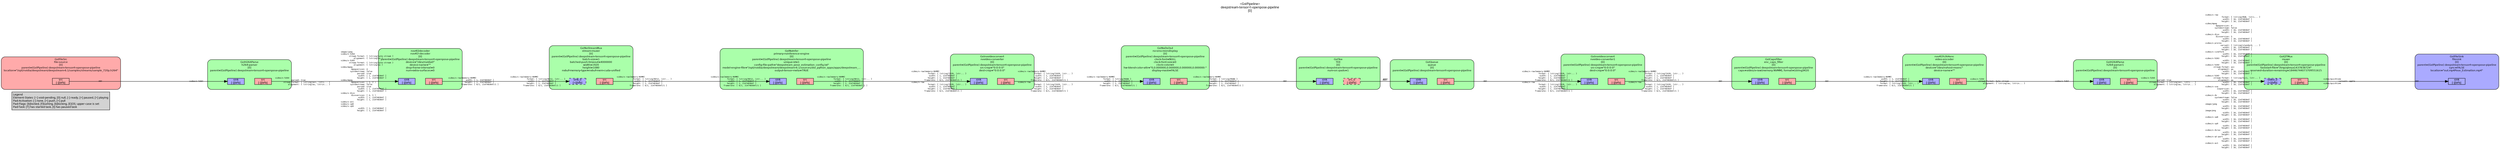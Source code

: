 digraph pipeline {
  rankdir=LR;
  fontname="sans";
  fontsize="10";
  labelloc=t;
  nodesep=.1;
  ranksep=.2;
  label="<GstPipeline>\ndeepstream-tensorrt-openpose-pipeline\n[0]";
  node [style="filled,rounded", shape=box, fontsize="9", fontname="sans", margin="0.0,0.0"];
  edge [labelfontsize="6", fontsize="9", fontname="monospace"];
  
  legend [
    pos="0,0!",
    margin="0.05,0.05",
    style="filled",
    label="Legend\lElement-States: [~] void-pending, [0] null, [-] ready, [=] paused, [>] playing\lPad-Activation: [-] none, [>] push, [<] pull\lPad-Flags: [b]locked, [f]lushing, [b]locking, [E]OS; upper-case is set\lPad-Task: [T] has started task, [t] has paused task\l",
  ];
  subgraph cluster_muxer_0x55f8df1421c0 {
    fontname="Bitstream Vera Sans";
    fontsize="8";
    style="filled,rounded";
    color=black;
    label="GstQTMux\nmuxer\n[0]\nparent=(GstPipeline) deepstream-tensorrt-openpose-pipeline\nfaststart-file=\"/tmp/qtmux1437838724\"\nreserved-duration-remaining=18446744073709551615";
    subgraph cluster_muxer_0x55f8df1421c0_sink {
      label="";
      style="invis";
      muxer_0x55f8df1421c0_video_0_0x55f8df16a370 [color=black, fillcolor="#aaaaff", label="video_0\n[>][bfb]", height="0.2", style="filled,dashed"];
    }

    subgraph cluster_muxer_0x55f8df1421c0_src {
      label="";
      style="invis";
      muxer_0x55f8df1421c0_src_0x55f8df135540 [color=black, fillcolor="#ffaaaa", label="src\n[-][bFb]", height="0.2", style="filled,solid"];
    }

    muxer_0x55f8df1421c0_video_0_0x55f8df16a370 -> muxer_0x55f8df1421c0_src_0x55f8df135540 [style="invis"];
    fillcolor="#aaffaa";
  }

  muxer_0x55f8df1421c0_src_0x55f8df135540 -> filesink_0x55f8df0f0cb0_sink_0x55f8df1342c0 [labeldistance="10", labelangle="0", label="                                                  ", taillabel="video/quicktime\l             variant: apple\lvideo/quicktime\l", headlabel="ANY"]
  subgraph cluster_h264_parser1_0x55f8de4f0280 {
    fontname="Bitstream Vera Sans";
    fontsize="8";
    style="filled,rounded";
    color=black;
    label="GstH264Parse\nh264-parser1\n[0]\nparent=(GstPipeline) deepstream-tensorrt-openpose-pipeline";
    subgraph cluster_h264_parser1_0x55f8de4f0280_sink {
      label="";
      style="invis";
      h264_parser1_0x55f8de4f0280_sink_0x55f8de4e68c0 [color=black, fillcolor="#aaaaff", label="sink\n[-][bFb]", height="0.2", style="filled,solid"];
    }

    subgraph cluster_h264_parser1_0x55f8de4f0280_src {
      label="";
      style="invis";
      h264_parser1_0x55f8de4f0280_src_0x55f8de4e6b10 [color=black, fillcolor="#ffaaaa", label="src\n[-][bFb]", height="0.2", style="filled,solid"];
    }

    h264_parser1_0x55f8de4f0280_sink_0x55f8de4e68c0 -> h264_parser1_0x55f8de4f0280_src_0x55f8de4e6b10 [style="invis"];
    fillcolor="#aaffaa";
  }

  h264_parser1_0x55f8de4f0280_src_0x55f8de4e6b10 -> muxer_0x55f8df1421c0_video_0_0x55f8df16a370 [labeldistance="10", labelangle="0", label="                                                  ", taillabel="video/x-h264\l              parsed: true\l       stream-format: { (string)avc, (stri... }\l           alignment: { (string)au, (strin... }\l", headlabel="video/x-raw\l              format: { (string)RGB, (stri... }\l               width: [ 16, 2147483647 ]\l              height: [ 16, 2147483647 ]\lvideo/mpeg\l         mpegversion: 4\l        systemstream: false\l               width: [ 16, 2147483647 ]\l              height: [ 16, 2147483647 ]\lvideo/x-divx\l         divxversion: 5\l               width: [ 16, 2147483647 ]\l              height: [ 16, 2147483647 ]\lvideo/x-prores\l             variant: { (string)standard, ... }\l               width: [ 16, 2147483647 ]\l              height: [ 16, 2147483647 ]\lvideo/x-cineform\l               width: [ 16, 2147483647 ]\l              height: [ 16, 2147483647 ]\lvideo/x-h263\l               width: [ 16, 2147483647 ]\l              height: [ 16, 2147483647 ]\lvideo/x-h264\l       stream-format: avc\l           alignment: au\l               width: [ 16, 2147483647 ]\l              height: [ 16, 2147483647 ]\lvideo/x-h265\l       stream-format: { (string)hvc1, (str... }\l           alignment: au\l               width: [ 16, 2147483647 ]\l              height: [ 16, 2147483647 ]\lvideo/x-svq\l          svqversion: 3\l               width: [ 16, 2147483647 ]\l              height: [ 16, 2147483647 ]\lvideo/x-dv\l        systemstream: false\l               width: [ 16, 2147483647 ]\l              height: [ 16, 2147483647 ]\limage/jpeg\l               width: [ 16, 2147483647 ]\l              height: [ 16, 2147483647 ]\limage/png\l               width: [ 16, 2147483647 ]\l              height: [ 16, 2147483647 ]\lvideo/x-vp8\l               width: [ 16, 2147483647 ]\l              height: [ 16, 2147483647 ]\lvideo/x-vp9\l               width: [ 16, 2147483647 ]\l              height: [ 16, 2147483647 ]\lvideo/x-dirac\l               width: [ 16, 2147483647 ]\l              height: [ 16, 2147483647 ]\lvideo/x-qt-part\l               width: [ 16, 2147483647 ]\l              height: [ 16, 2147483647 ]\lvideo/x-av1\l               width: [ 16, 2147483647 ]\l              height: [ 16, 2147483647 ]\l"]
  subgraph cluster_queue_0x55f8df132160 {
    fontname="Bitstream Vera Sans";
    fontsize="8";
    style="filled,rounded";
    color=black;
    label="GstQueue\nqueue\n[0]\nparent=(GstPipeline) deepstream-tensorrt-openpose-pipeline";
    subgraph cluster_queue_0x55f8df132160_sink {
      label="";
      style="invis";
      queue_0x55f8df132160_sink_0x55f8de4e7d90 [color=black, fillcolor="#aaaaff", label="sink\n[-][bFb]", height="0.2", style="filled,solid"];
    }

    subgraph cluster_queue_0x55f8df132160_src {
      label="";
      style="invis";
      queue_0x55f8df132160_src_0x55f8df134070 [color=black, fillcolor="#ffaaaa", label="src\n[-][bFb]", height="0.2", style="filled,solid"];
    }

    queue_0x55f8df132160_sink_0x55f8de4e7d90 -> queue_0x55f8df132160_src_0x55f8df134070 [style="invis"];
    fillcolor="#aaffaa";
  }

  queue_0x55f8df132160_src_0x55f8df134070 -> nvvideo_converter1_0x55f8df116de0_sink_0x55f8df134510 [labeldistance="10", labelangle="0", label="                                                  ", taillabel="ANY", headlabel="video/x-raw(memory:NVMM)\l              format: { (string)I420, (str... }\l               width: [ 1, 2147483647 ]\l              height: [ 1, 2147483647 ]\l           framerate: [ 0/1, 2147483647/1 ]\lvideo/x-raw\l              format: { (string)I420, (str... }\l               width: [ 1, 2147483647 ]\l              height: [ 1, 2147483647 ]\l           framerate: [ 0/1, 2147483647/1 ]\l"]
  subgraph cluster_filesink_0x55f8df0f0cb0 {
    fontname="Bitstream Vera Sans";
    fontsize="8";
    style="filled,rounded";
    color=black;
    label="GstFileSink\nfilesink\n[0]\nparent=(GstPipeline) deepstream-tensorrt-openpose-pipeline\nsync=FALSE\nlocation=\"out.mp4Pose_Estimation.mp4\"";
    subgraph cluster_filesink_0x55f8df0f0cb0_sink {
      label="";
      style="invis";
      filesink_0x55f8df0f0cb0_sink_0x55f8df1342c0 [color=black, fillcolor="#aaaaff", label="sink\n[-][bFb]", height="0.2", style="filled,solid"];
    }

    fillcolor="#aaaaff";
  }

  subgraph cluster_enc_caps_filter_0x55f8df13c1c0 {
    fontname="Bitstream Vera Sans";
    fontsize="8";
    style="filled,rounded";
    color=black;
    label="GstCapsFilter\nenc_caps_filter\n[0]\nparent=(GstPipeline) deepstream-tensorrt-openpose-pipeline\ncaps=video/x-raw(memory:NVMM), format=(string)I420";
    subgraph cluster_enc_caps_filter_0x55f8df13c1c0_sink {
      label="";
      style="invis";
      enc_caps_filter_0x55f8df13c1c0_sink_0x55f8df1350a0 [color=black, fillcolor="#aaaaff", label="sink\n[-][bFb]", height="0.2", style="filled,solid"];
    }

    subgraph cluster_enc_caps_filter_0x55f8df13c1c0_src {
      label="";
      style="invis";
      enc_caps_filter_0x55f8df13c1c0_src_0x55f8df1352f0 [color=black, fillcolor="#ffaaaa", label="src\n[-][bFb]", height="0.2", style="filled,solid"];
    }

    enc_caps_filter_0x55f8df13c1c0_sink_0x55f8df1350a0 -> enc_caps_filter_0x55f8df13c1c0_src_0x55f8df1352f0 [style="invis"];
    fillcolor="#aaffaa";
  }

  enc_caps_filter_0x55f8df13c1c0_src_0x55f8df1352f0 -> video_encoder_0x55f8df0f24b0_sink_0x55f8df134c00 [labeldistance="10", labelangle="0", label="                                                  ", taillabel="ANY", headlabel="video/x-raw(memory:NVMM)\l               width: [ 1, 2147483647 ]\l              height: [ 1, 2147483647 ]\l              format: { (string)I420, (str... }\l           framerate: [ 0/1, 2147483647/1 ]\l"]
  subgraph cluster_video_encoder_0x55f8df0f24b0 {
    fontname="Bitstream Vera Sans";
    fontsize="8";
    style="filled,rounded";
    color=black;
    label="nvv4l2h264enc\nvideo-encoder\n[0]\nparent=(GstPipeline) deepstream-tensorrt-openpose-pipeline\ndevice=\"/dev/nvhost-msenc\"\ndevice-name=\"\"";
    subgraph cluster_video_encoder_0x55f8df0f24b0_sink {
      label="";
      style="invis";
      video_encoder_0x55f8df0f24b0_sink_0x55f8df134c00 [color=black, fillcolor="#aaaaff", label="sink\n[-][bFb]", height="0.2", style="filled,solid"];
    }

    subgraph cluster_video_encoder_0x55f8df0f24b0_src {
      label="";
      style="invis";
      video_encoder_0x55f8df0f24b0_src_0x55f8df134e50 [color=black, fillcolor="#ffaaaa", label="src\n[-][bFb]", height="0.2", style="filled,solid"];
    }

    video_encoder_0x55f8df0f24b0_sink_0x55f8df134c00 -> video_encoder_0x55f8df0f24b0_src_0x55f8df134e50 [style="invis"];
    fillcolor="#aaffaa";
  }

  video_encoder_0x55f8df0f24b0_src_0x55f8df134e50 -> h264_parser1_0x55f8de4f0280_sink_0x55f8de4e68c0 [labeldistance="10", labelangle="0", label="                                                  ", taillabel="video/x-h264\l       stream-format: byte-stream\l           alignment: { (string)au, (strin... }\l", headlabel="video/x-h264\l"]
  subgraph cluster_nvvideo_converter1_0x55f8df116de0 {
    fontname="Bitstream Vera Sans";
    fontsize="8";
    style="filled,rounded";
    color=black;
    label="Gstnvvideoconvert\nnvvideo-converter1\n[0]\nparent=(GstPipeline) deepstream-tensorrt-openpose-pipeline\nsrc-crop=\"0:0:0:0\"\ndest-crop=\"0:0:0:0\"";
    subgraph cluster_nvvideo_converter1_0x55f8df116de0_sink {
      label="";
      style="invis";
      nvvideo_converter1_0x55f8df116de0_sink_0x55f8df134510 [color=black, fillcolor="#aaaaff", label="sink\n[-][bFb]", height="0.2", style="filled,solid"];
    }

    subgraph cluster_nvvideo_converter1_0x55f8df116de0_src {
      label="";
      style="invis";
      nvvideo_converter1_0x55f8df116de0_src_0x55f8df134760 [color=black, fillcolor="#ffaaaa", label="src\n[-][bFb]", height="0.2", style="filled,solid"];
    }

    nvvideo_converter1_0x55f8df116de0_sink_0x55f8df134510 -> nvvideo_converter1_0x55f8df116de0_src_0x55f8df134760 [style="invis"];
    fillcolor="#aaffaa";
  }

  nvvideo_converter1_0x55f8df116de0_src_0x55f8df134760 -> enc_caps_filter_0x55f8df13c1c0_sink_0x55f8df1350a0 [labeldistance="10", labelangle="0", label="                                                  ", taillabel="video/x-raw(memory:NVMM)\l              format: { (string)I420, (str... }\l               width: [ 1, 2147483647 ]\l              height: [ 1, 2147483647 ]\l           framerate: [ 0/1, 2147483647/1 ]\lvideo/x-raw\l              format: { (string)I420, (str... }\l               width: [ 1, 2147483647 ]\l              height: [ 1, 2147483647 ]\l           framerate: [ 0/1, 2147483647/1 ]\l", headlabel="ANY"]
  subgraph cluster_TEE_0x55f8df137000 {
    fontname="Bitstream Vera Sans";
    fontsize="8";
    style="filled,rounded";
    color=black;
    label="GstTee\nTEE\n[0]\nparent=(GstPipeline) deepstream-tensorrt-openpose-pipeline\nnum-src-pads=1";
    subgraph cluster_TEE_0x55f8df137000_sink {
      label="";
      style="invis";
      TEE_0x55f8df137000_sink_0x55f8df1349b0 [color=black, fillcolor="#aaaaff", label="sink\n[-][bFb]", height="0.2", style="filled,solid"];
    }

    subgraph cluster_TEE_0x55f8df137000_src {
      label="";
      style="invis";
      TEE_0x55f8df137000_src_0_0x55f8df228300 [color=black, fillcolor="#ffaaaa", label="src_0\n[-][bFb]", height="0.2", style="filled,dashed"];
    }

    TEE_0x55f8df137000_sink_0x55f8df1349b0 -> TEE_0x55f8df137000_src_0_0x55f8df228300 [style="invis"];
    fillcolor="#aaffaa";
  }

  TEE_0x55f8df137000_src_0_0x55f8df228300 -> queue_0x55f8df132160_sink_0x55f8de4e7d90 [label="ANY"]
  subgraph cluster_nv_onscreendisplay_0x55f8df1688d0 {
    fontname="Bitstream Vera Sans";
    fontsize="8";
    style="filled,rounded";
    color=black;
    label="GstNvDsOsd\nnv-onscreendisplay\n[0]\nparent=(GstPipeline) deepstream-tensorrt-openpose-pipeline\nclock-font=NULL\nclock-font-size=0\nclock-color=0\nhw-blend-color-attr=\"0,0.000000,0.000000,0.000000,0.000000:\"\ndisplay-mask=FALSE";
    subgraph cluster_nv_onscreendisplay_0x55f8df1688d0_sink {
      label="";
      style="invis";
      nv_onscreendisplay_0x55f8df1688d0_sink_0x55f8df135790 [color=black, fillcolor="#aaaaff", label="sink\n[-][bFb]", height="0.2", style="filled,solid"];
    }

    subgraph cluster_nv_onscreendisplay_0x55f8df1688d0_src {
      label="";
      style="invis";
      nv_onscreendisplay_0x55f8df1688d0_src_0x55f8df1359e0 [color=black, fillcolor="#ffaaaa", label="src\n[-][bFb]", height="0.2", style="filled,solid"];
    }

    nv_onscreendisplay_0x55f8df1688d0_sink_0x55f8df135790 -> nv_onscreendisplay_0x55f8df1688d0_src_0x55f8df1359e0 [style="invis"];
    fillcolor="#aaffaa";
  }

  nv_onscreendisplay_0x55f8df1688d0_src_0x55f8df1359e0 -> TEE_0x55f8df137000_sink_0x55f8df1349b0 [labeldistance="10", labelangle="0", label="                                                  ", taillabel="video/x-raw(memory:NVMM)\l              format: { (string)RGBA }\l               width: [ 1, 2147483647 ]\l              height: [ 1, 2147483647 ]\l           framerate: [ 0/1, 2147483647/1 ]\l", headlabel="ANY"]
  subgraph cluster_nvvideo_converter_0x55f8df1014c0 {
    fontname="Bitstream Vera Sans";
    fontsize="8";
    style="filled,rounded";
    color=black;
    label="Gstnvvideoconvert\nnvvideo-converter\n[0]\nparent=(GstPipeline) deepstream-tensorrt-openpose-pipeline\nsrc-crop=\"0:0:0:0\"\ndest-crop=\"0:0:0:0\"";
    subgraph cluster_nvvideo_converter_0x55f8df1014c0_sink {
      label="";
      style="invis";
      nvvideo_converter_0x55f8df1014c0_sink_0x55f8de4e78f0 [color=black, fillcolor="#aaaaff", label="sink\n[-][bFb]", height="0.2", style="filled,solid"];
    }

    subgraph cluster_nvvideo_converter_0x55f8df1014c0_src {
      label="";
      style="invis";
      nvvideo_converter_0x55f8df1014c0_src_0x55f8de4e7b40 [color=black, fillcolor="#ffaaaa", label="src\n[-][bFb]", height="0.2", style="filled,solid"];
    }

    nvvideo_converter_0x55f8df1014c0_sink_0x55f8de4e78f0 -> nvvideo_converter_0x55f8df1014c0_src_0x55f8de4e7b40 [style="invis"];
    fillcolor="#aaffaa";
  }

  nvvideo_converter_0x55f8df1014c0_src_0x55f8de4e7b40 -> nv_onscreendisplay_0x55f8df1688d0_sink_0x55f8df135790 [labeldistance="10", labelangle="0", label="                                                  ", taillabel="video/x-raw(memory:NVMM)\l              format: { (string)I420, (str... }\l               width: [ 1, 2147483647 ]\l              height: [ 1, 2147483647 ]\l           framerate: [ 0/1, 2147483647/1 ]\lvideo/x-raw\l              format: { (string)I420, (str... }\l               width: [ 1, 2147483647 ]\l              height: [ 1, 2147483647 ]\l           framerate: [ 0/1, 2147483647/1 ]\l", headlabel="video/x-raw(memory:NVMM)\l              format: { (string)RGBA }\l               width: [ 1, 2147483647 ]\l              height: [ 1, 2147483647 ]\l           framerate: [ 0/1, 2147483647/1 ]\l"]
  subgraph cluster_primary_nvinference_engine_0x55f8df108350 {
    fontname="Bitstream Vera Sans";
    fontsize="8";
    style="filled,rounded";
    color=black;
    label="GstNvInfer\nprimary-nvinference-engine\n[0]\nparent=(GstPipeline) deepstream-tensorrt-openpose-pipeline\nunique-id=1\nconfig-file-path=\"deepstream_pose_estimation_config.txt\"\nmodel-engine-file=\"/opt/nvidia/deepstream/deepstream-6.1/sources/dst_python_apps/apps/deepstream_…\noutput-tensor-meta=TRUE";
    subgraph cluster_primary_nvinference_engine_0x55f8df108350_sink {
      label="";
      style="invis";
      primary_nvinference_engine_0x55f8df108350_sink_0x55f8de4e7450 [color=black, fillcolor="#aaaaff", label="sink\n[-][bFb]", height="0.2", style="filled,solid"];
    }

    subgraph cluster_primary_nvinference_engine_0x55f8df108350_src {
      label="";
      style="invis";
      primary_nvinference_engine_0x55f8df108350_src_0x55f8de4e76a0 [color=black, fillcolor="#ffaaaa", label="src\n[-][bFb]", height="0.2", style="filled,solid"];
    }

    primary_nvinference_engine_0x55f8df108350_sink_0x55f8de4e7450 -> primary_nvinference_engine_0x55f8df108350_src_0x55f8de4e76a0 [style="invis"];
    fillcolor="#aaffaa";
  }

  primary_nvinference_engine_0x55f8df108350_src_0x55f8de4e76a0 -> nvvideo_converter_0x55f8df1014c0_sink_0x55f8de4e78f0 [labeldistance="10", labelangle="0", label="                                                  ", taillabel="video/x-raw(memory:NVMM)\l              format: { (string)NV12, (str... }\l               width: [ 1, 2147483647 ]\l              height: [ 1, 2147483647 ]\l           framerate: [ 0/1, 2147483647/1 ]\l", headlabel="video/x-raw(memory:NVMM)\l              format: { (string)I420, (str... }\l               width: [ 1, 2147483647 ]\l              height: [ 1, 2147483647 ]\l           framerate: [ 0/1, 2147483647/1 ]\lvideo/x-raw\l              format: { (string)I420, (str... }\l               width: [ 1, 2147483647 ]\l              height: [ 1, 2147483647 ]\l           framerate: [ 0/1, 2147483647/1 ]\l"]
  subgraph cluster_stream_muxer_0x55f8de5ce1c0 {
    fontname="Bitstream Vera Sans";
    fontsize="8";
    style="filled,rounded";
    color=black;
    label="GstNvStreamMux\nstream-muxer\n[0]\nparent=(GstPipeline) deepstream-tensorrt-openpose-pipeline\nbatch-size=1\nbatched-push-timeout=4000000\nwidth=1920\nheight=1080\nnvbuf-memory-type=nvbuf-mem-cuda-unified";
    subgraph cluster_stream_muxer_0x55f8de5ce1c0_sink {
      label="";
      style="invis";
      stream_muxer_0x55f8de5ce1c0_sink_0_0x55f8df16a120 [color=black, fillcolor="#aaaaff", label="sink_0\n[>][bfb]", height="0.2", style="filled,dashed"];
    }

    subgraph cluster_stream_muxer_0x55f8de5ce1c0_src {
      label="";
      style="invis";
      stream_muxer_0x55f8de5ce1c0_src_0x55f8de4e7200 [color=black, fillcolor="#ffaaaa", label="src\n[-][bFb]", height="0.2", style="filled,solid"];
    }

    stream_muxer_0x55f8de5ce1c0_sink_0_0x55f8df16a120 -> stream_muxer_0x55f8de5ce1c0_src_0x55f8de4e7200 [style="invis"];
    fillcolor="#aaffaa";
  }

  stream_muxer_0x55f8de5ce1c0_src_0x55f8de4e7200 -> primary_nvinference_engine_0x55f8df108350_sink_0x55f8de4e7450 [labeldistance="10", labelangle="0", label="                                                  ", taillabel="video/x-raw(memory:NVMM)\l              format: { (string)NV12, (str... }\l               width: [ 1, 2147483647 ]\l              height: [ 1, 2147483647 ]\l           framerate: [ 0/1, 2147483647/1 ]\l", headlabel="video/x-raw(memory:NVMM)\l              format: { (string)NV12, (str... }\l               width: [ 1, 2147483647 ]\l              height: [ 1, 2147483647 ]\l           framerate: [ 0/1, 2147483647/1 ]\l"]
  subgraph cluster_nvv4l2_decoder_0x55f8de4fa150 {
    fontname="Bitstream Vera Sans";
    fontsize="8";
    style="filled,rounded";
    color=black;
    label="nvv4l2decoder\nnvv4l2-decoder\n[0]\nparent=(GstPipeline) deepstream-tensorrt-openpose-pipeline\ndevice=\"/dev/nvidia0\"\ndevice-name=\"\"\ndrop-frame-interval=0\nnum-extra-surfaces=0";
    subgraph cluster_nvv4l2_decoder_0x55f8de4fa150_sink {
      label="";
      style="invis";
      nvv4l2_decoder_0x55f8de4fa150_sink_0x55f8de4e6d60 [color=black, fillcolor="#aaaaff", label="sink\n[-][bFb]", height="0.2", style="filled,solid"];
    }

    subgraph cluster_nvv4l2_decoder_0x55f8de4fa150_src {
      label="";
      style="invis";
      nvv4l2_decoder_0x55f8de4fa150_src_0x55f8de4e6fb0 [color=black, fillcolor="#ffaaaa", label="src\n[-][bFb]", height="0.2", style="filled,solid"];
    }

    nvv4l2_decoder_0x55f8de4fa150_sink_0x55f8de4e6d60 -> nvv4l2_decoder_0x55f8de4fa150_src_0x55f8de4e6fb0 [style="invis"];
    fillcolor="#aaffaa";
  }

  nvv4l2_decoder_0x55f8de4fa150_src_0x55f8de4e6fb0 -> stream_muxer_0x55f8de5ce1c0_sink_0_0x55f8df16a120 [labeldistance="10", labelangle="0", label="                                                  ", taillabel="video/x-raw(memory:NVMM)\l               width: [ 1, 2147483647 ]\l              height: [ 1, 2147483647 ]\l           framerate: [ 0/1, 2147483647/1 ]\l", headlabel="video/x-raw(memory:NVMM)\l              format: { (string)NV12, (str... }\l               width: [ 1, 2147483647 ]\l              height: [ 1, 2147483647 ]\l           framerate: [ 0/1, 2147483647/1 ]\l"]
  subgraph cluster_h264_parser_0x55f8de4eac90 {
    fontname="Bitstream Vera Sans";
    fontsize="8";
    style="filled,rounded";
    color=black;
    label="GstH264Parse\nh264-parser\n[0]\nparent=(GstPipeline) deepstream-tensorrt-openpose-pipeline";
    subgraph cluster_h264_parser_0x55f8de4eac90_sink {
      label="";
      style="invis";
      h264_parser_0x55f8de4eac90_sink_0x55f8de4e6420 [color=black, fillcolor="#aaaaff", label="sink\n[-][bFb]", height="0.2", style="filled,solid"];
    }

    subgraph cluster_h264_parser_0x55f8de4eac90_src {
      label="";
      style="invis";
      h264_parser_0x55f8de4eac90_src_0x55f8de4e6670 [color=black, fillcolor="#ffaaaa", label="src\n[-][bFb]", height="0.2", style="filled,solid"];
    }

    h264_parser_0x55f8de4eac90_sink_0x55f8de4e6420 -> h264_parser_0x55f8de4eac90_src_0x55f8de4e6670 [style="invis"];
    fillcolor="#aaffaa";
  }

  h264_parser_0x55f8de4eac90_src_0x55f8de4e6670 -> nvv4l2_decoder_0x55f8de4fa150_sink_0x55f8de4e6d60 [labeldistance="10", labelangle="0", label="                                                  ", taillabel="video/x-h264\l              parsed: true\l       stream-format: { (string)avc, (stri... }\l           alignment: { (string)au, (strin... }\l", headlabel="image/jpeg\lvideo/x-h264\l       stream-format: { (string)byte-stream }\l           alignment: { (string)au }\lvideo/x-h265\l       stream-format: { (string)byte-stream }\l           alignment: { (string)au }\lvideo/mpeg\l         mpegversion: 4\l        systemstream: false\l              parsed: true\l               width: [ 1, 2147483647 ]\l              height: [ 1, 2147483647 ]\lvideo/mpeg\l         mpegversion: [ 1, 2 ]\l        systemstream: false\l              parsed: true\l               width: [ 1, 2147483647 ]\l              height: [ 1, 2147483647 ]\lvideo/x-divx\l         divxversion: [ 4, 5 ]\l               width: [ 1, 2147483647 ]\l              height: [ 1, 2147483647 ]\lvideo/x-av1\lvideo/x-vp8\lvideo/x-vp9\l               width: [ 1, 2147483647 ]\l              height: [ 1, 2147483647 ]\l"]
  subgraph cluster_file_source_0x55f8de4e4270 {
    fontname="Bitstream Vera Sans";
    fontsize="8";
    style="filled,rounded";
    color=black;
    label="GstFileSrc\nfile-source\n[0]\nparent=(GstPipeline) deepstream-tensorrt-openpose-pipeline\nlocation=\"/opt/nvidia/deepstream/deepstream-6.1/samples/streams/sample_720p.h264\"";
    subgraph cluster_file_source_0x55f8de4e4270_src {
      label="";
      style="invis";
      file_source_0x55f8de4e4270_src_0x55f8de4e61d0 [color=black, fillcolor="#ffaaaa", label="src\n[-][bFb]", height="0.2", style="filled,solid"];
    }

    fillcolor="#ffaaaa";
  }

  file_source_0x55f8de4e4270_src_0x55f8de4e61d0 -> h264_parser_0x55f8de4eac90_sink_0x55f8de4e6420 [labeldistance="10", labelangle="0", label="                                                  ", taillabel="ANY", headlabel="video/x-h264\l"]
}
